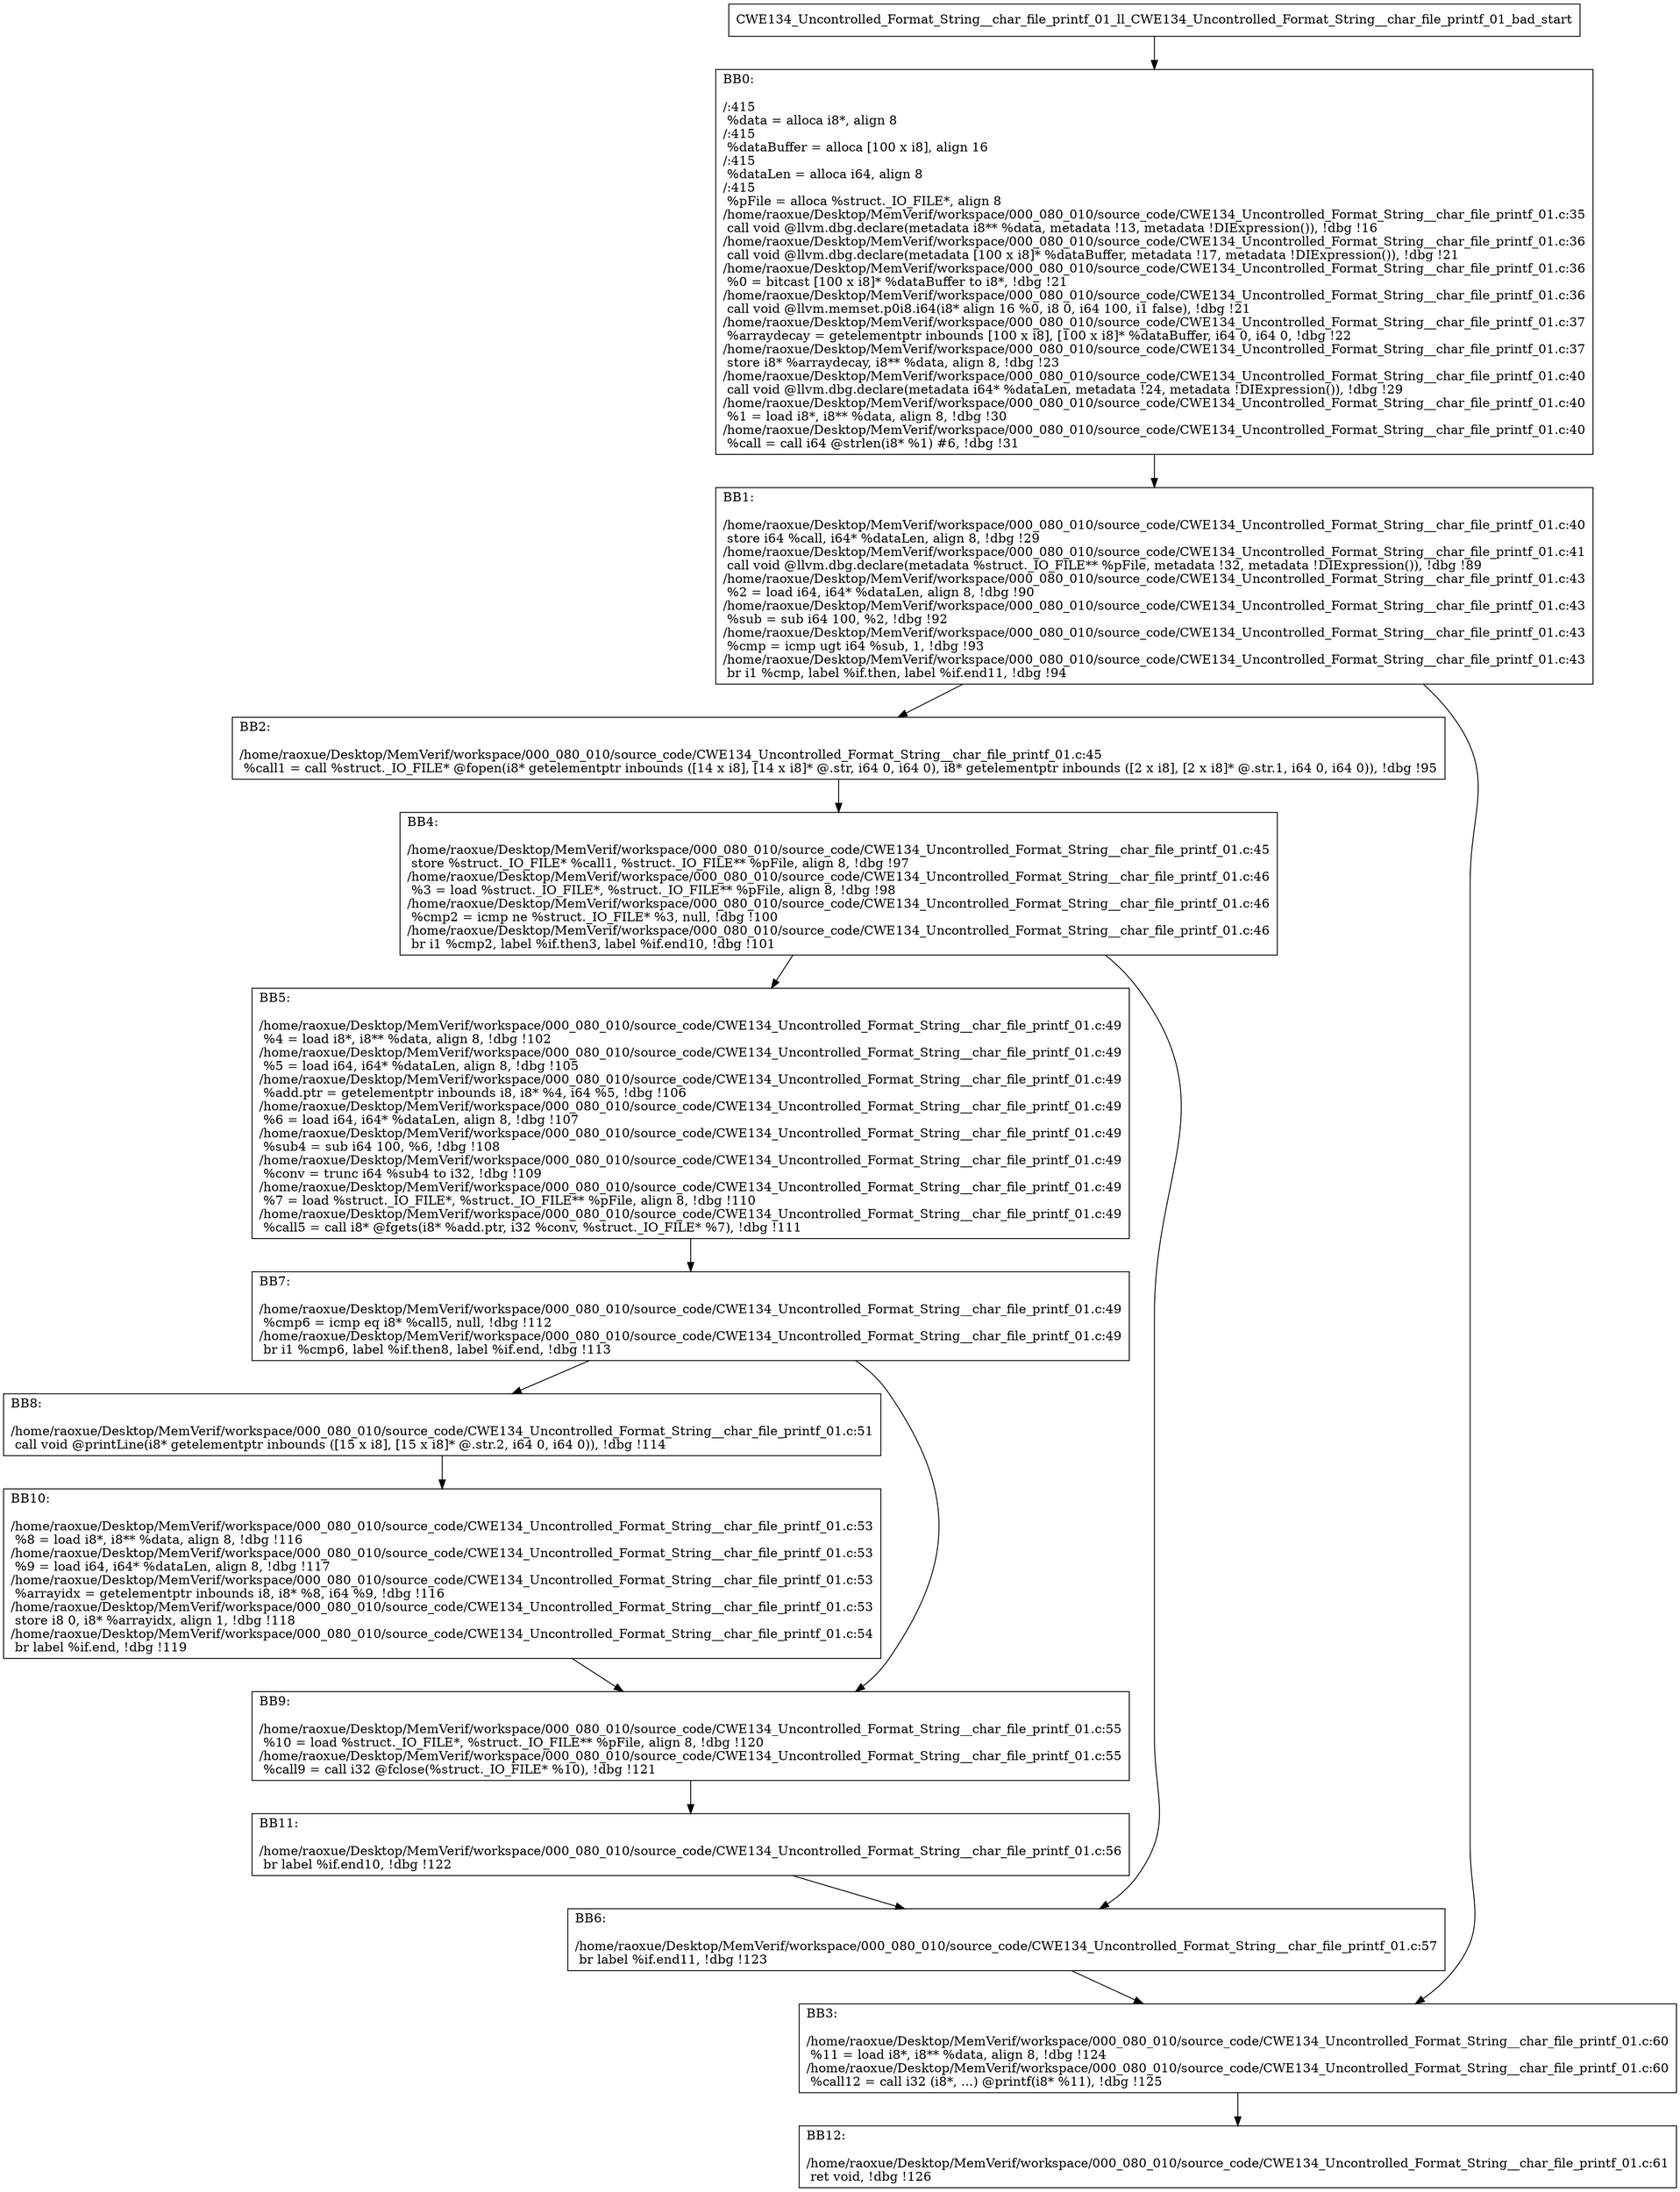 digraph "CFG for'CWE134_Uncontrolled_Format_String__char_file_printf_01_ll_CWE134_Uncontrolled_Format_String__char_file_printf_01_bad' function" {
	BBCWE134_Uncontrolled_Format_String__char_file_printf_01_ll_CWE134_Uncontrolled_Format_String__char_file_printf_01_bad_start[shape=record,label="{CWE134_Uncontrolled_Format_String__char_file_printf_01_ll_CWE134_Uncontrolled_Format_String__char_file_printf_01_bad_start}"];
	BBCWE134_Uncontrolled_Format_String__char_file_printf_01_ll_CWE134_Uncontrolled_Format_String__char_file_printf_01_bad_start-> CWE134_Uncontrolled_Format_String__char_file_printf_01_ll_CWE134_Uncontrolled_Format_String__char_file_printf_01_badBB0;
	CWE134_Uncontrolled_Format_String__char_file_printf_01_ll_CWE134_Uncontrolled_Format_String__char_file_printf_01_badBB0 [shape=record, label="{BB0:\l\l/:415\l
  %data = alloca i8*, align 8\l
/:415\l
  %dataBuffer = alloca [100 x i8], align 16\l
/:415\l
  %dataLen = alloca i64, align 8\l
/:415\l
  %pFile = alloca %struct._IO_FILE*, align 8\l
/home/raoxue/Desktop/MemVerif/workspace/000_080_010/source_code/CWE134_Uncontrolled_Format_String__char_file_printf_01.c:35\l
  call void @llvm.dbg.declare(metadata i8** %data, metadata !13, metadata !DIExpression()), !dbg !16\l
/home/raoxue/Desktop/MemVerif/workspace/000_080_010/source_code/CWE134_Uncontrolled_Format_String__char_file_printf_01.c:36\l
  call void @llvm.dbg.declare(metadata [100 x i8]* %dataBuffer, metadata !17, metadata !DIExpression()), !dbg !21\l
/home/raoxue/Desktop/MemVerif/workspace/000_080_010/source_code/CWE134_Uncontrolled_Format_String__char_file_printf_01.c:36\l
  %0 = bitcast [100 x i8]* %dataBuffer to i8*, !dbg !21\l
/home/raoxue/Desktop/MemVerif/workspace/000_080_010/source_code/CWE134_Uncontrolled_Format_String__char_file_printf_01.c:36\l
  call void @llvm.memset.p0i8.i64(i8* align 16 %0, i8 0, i64 100, i1 false), !dbg !21\l
/home/raoxue/Desktop/MemVerif/workspace/000_080_010/source_code/CWE134_Uncontrolled_Format_String__char_file_printf_01.c:37\l
  %arraydecay = getelementptr inbounds [100 x i8], [100 x i8]* %dataBuffer, i64 0, i64 0, !dbg !22\l
/home/raoxue/Desktop/MemVerif/workspace/000_080_010/source_code/CWE134_Uncontrolled_Format_String__char_file_printf_01.c:37\l
  store i8* %arraydecay, i8** %data, align 8, !dbg !23\l
/home/raoxue/Desktop/MemVerif/workspace/000_080_010/source_code/CWE134_Uncontrolled_Format_String__char_file_printf_01.c:40\l
  call void @llvm.dbg.declare(metadata i64* %dataLen, metadata !24, metadata !DIExpression()), !dbg !29\l
/home/raoxue/Desktop/MemVerif/workspace/000_080_010/source_code/CWE134_Uncontrolled_Format_String__char_file_printf_01.c:40\l
  %1 = load i8*, i8** %data, align 8, !dbg !30\l
/home/raoxue/Desktop/MemVerif/workspace/000_080_010/source_code/CWE134_Uncontrolled_Format_String__char_file_printf_01.c:40\l
  %call = call i64 @strlen(i8* %1) #6, !dbg !31\l
}"];
	CWE134_Uncontrolled_Format_String__char_file_printf_01_ll_CWE134_Uncontrolled_Format_String__char_file_printf_01_badBB0-> CWE134_Uncontrolled_Format_String__char_file_printf_01_ll_CWE134_Uncontrolled_Format_String__char_file_printf_01_badBB1;
	CWE134_Uncontrolled_Format_String__char_file_printf_01_ll_CWE134_Uncontrolled_Format_String__char_file_printf_01_badBB1 [shape=record, label="{BB1:\l\l/home/raoxue/Desktop/MemVerif/workspace/000_080_010/source_code/CWE134_Uncontrolled_Format_String__char_file_printf_01.c:40\l
  store i64 %call, i64* %dataLen, align 8, !dbg !29\l
/home/raoxue/Desktop/MemVerif/workspace/000_080_010/source_code/CWE134_Uncontrolled_Format_String__char_file_printf_01.c:41\l
  call void @llvm.dbg.declare(metadata %struct._IO_FILE** %pFile, metadata !32, metadata !DIExpression()), !dbg !89\l
/home/raoxue/Desktop/MemVerif/workspace/000_080_010/source_code/CWE134_Uncontrolled_Format_String__char_file_printf_01.c:43\l
  %2 = load i64, i64* %dataLen, align 8, !dbg !90\l
/home/raoxue/Desktop/MemVerif/workspace/000_080_010/source_code/CWE134_Uncontrolled_Format_String__char_file_printf_01.c:43\l
  %sub = sub i64 100, %2, !dbg !92\l
/home/raoxue/Desktop/MemVerif/workspace/000_080_010/source_code/CWE134_Uncontrolled_Format_String__char_file_printf_01.c:43\l
  %cmp = icmp ugt i64 %sub, 1, !dbg !93\l
/home/raoxue/Desktop/MemVerif/workspace/000_080_010/source_code/CWE134_Uncontrolled_Format_String__char_file_printf_01.c:43\l
  br i1 %cmp, label %if.then, label %if.end11, !dbg !94\l
}"];
	CWE134_Uncontrolled_Format_String__char_file_printf_01_ll_CWE134_Uncontrolled_Format_String__char_file_printf_01_badBB1-> CWE134_Uncontrolled_Format_String__char_file_printf_01_ll_CWE134_Uncontrolled_Format_String__char_file_printf_01_badBB2;
	CWE134_Uncontrolled_Format_String__char_file_printf_01_ll_CWE134_Uncontrolled_Format_String__char_file_printf_01_badBB1-> CWE134_Uncontrolled_Format_String__char_file_printf_01_ll_CWE134_Uncontrolled_Format_String__char_file_printf_01_badBB3;
	CWE134_Uncontrolled_Format_String__char_file_printf_01_ll_CWE134_Uncontrolled_Format_String__char_file_printf_01_badBB2 [shape=record, label="{BB2:\l\l/home/raoxue/Desktop/MemVerif/workspace/000_080_010/source_code/CWE134_Uncontrolled_Format_String__char_file_printf_01.c:45\l
  %call1 = call %struct._IO_FILE* @fopen(i8* getelementptr inbounds ([14 x i8], [14 x i8]* @.str, i64 0, i64 0), i8* getelementptr inbounds ([2 x i8], [2 x i8]* @.str.1, i64 0, i64 0)), !dbg !95\l
}"];
	CWE134_Uncontrolled_Format_String__char_file_printf_01_ll_CWE134_Uncontrolled_Format_String__char_file_printf_01_badBB2-> CWE134_Uncontrolled_Format_String__char_file_printf_01_ll_CWE134_Uncontrolled_Format_String__char_file_printf_01_badBB4;
	CWE134_Uncontrolled_Format_String__char_file_printf_01_ll_CWE134_Uncontrolled_Format_String__char_file_printf_01_badBB4 [shape=record, label="{BB4:\l\l/home/raoxue/Desktop/MemVerif/workspace/000_080_010/source_code/CWE134_Uncontrolled_Format_String__char_file_printf_01.c:45\l
  store %struct._IO_FILE* %call1, %struct._IO_FILE** %pFile, align 8, !dbg !97\l
/home/raoxue/Desktop/MemVerif/workspace/000_080_010/source_code/CWE134_Uncontrolled_Format_String__char_file_printf_01.c:46\l
  %3 = load %struct._IO_FILE*, %struct._IO_FILE** %pFile, align 8, !dbg !98\l
/home/raoxue/Desktop/MemVerif/workspace/000_080_010/source_code/CWE134_Uncontrolled_Format_String__char_file_printf_01.c:46\l
  %cmp2 = icmp ne %struct._IO_FILE* %3, null, !dbg !100\l
/home/raoxue/Desktop/MemVerif/workspace/000_080_010/source_code/CWE134_Uncontrolled_Format_String__char_file_printf_01.c:46\l
  br i1 %cmp2, label %if.then3, label %if.end10, !dbg !101\l
}"];
	CWE134_Uncontrolled_Format_String__char_file_printf_01_ll_CWE134_Uncontrolled_Format_String__char_file_printf_01_badBB4-> CWE134_Uncontrolled_Format_String__char_file_printf_01_ll_CWE134_Uncontrolled_Format_String__char_file_printf_01_badBB5;
	CWE134_Uncontrolled_Format_String__char_file_printf_01_ll_CWE134_Uncontrolled_Format_String__char_file_printf_01_badBB4-> CWE134_Uncontrolled_Format_String__char_file_printf_01_ll_CWE134_Uncontrolled_Format_String__char_file_printf_01_badBB6;
	CWE134_Uncontrolled_Format_String__char_file_printf_01_ll_CWE134_Uncontrolled_Format_String__char_file_printf_01_badBB5 [shape=record, label="{BB5:\l\l/home/raoxue/Desktop/MemVerif/workspace/000_080_010/source_code/CWE134_Uncontrolled_Format_String__char_file_printf_01.c:49\l
  %4 = load i8*, i8** %data, align 8, !dbg !102\l
/home/raoxue/Desktop/MemVerif/workspace/000_080_010/source_code/CWE134_Uncontrolled_Format_String__char_file_printf_01.c:49\l
  %5 = load i64, i64* %dataLen, align 8, !dbg !105\l
/home/raoxue/Desktop/MemVerif/workspace/000_080_010/source_code/CWE134_Uncontrolled_Format_String__char_file_printf_01.c:49\l
  %add.ptr = getelementptr inbounds i8, i8* %4, i64 %5, !dbg !106\l
/home/raoxue/Desktop/MemVerif/workspace/000_080_010/source_code/CWE134_Uncontrolled_Format_String__char_file_printf_01.c:49\l
  %6 = load i64, i64* %dataLen, align 8, !dbg !107\l
/home/raoxue/Desktop/MemVerif/workspace/000_080_010/source_code/CWE134_Uncontrolled_Format_String__char_file_printf_01.c:49\l
  %sub4 = sub i64 100, %6, !dbg !108\l
/home/raoxue/Desktop/MemVerif/workspace/000_080_010/source_code/CWE134_Uncontrolled_Format_String__char_file_printf_01.c:49\l
  %conv = trunc i64 %sub4 to i32, !dbg !109\l
/home/raoxue/Desktop/MemVerif/workspace/000_080_010/source_code/CWE134_Uncontrolled_Format_String__char_file_printf_01.c:49\l
  %7 = load %struct._IO_FILE*, %struct._IO_FILE** %pFile, align 8, !dbg !110\l
/home/raoxue/Desktop/MemVerif/workspace/000_080_010/source_code/CWE134_Uncontrolled_Format_String__char_file_printf_01.c:49\l
  %call5 = call i8* @fgets(i8* %add.ptr, i32 %conv, %struct._IO_FILE* %7), !dbg !111\l
}"];
	CWE134_Uncontrolled_Format_String__char_file_printf_01_ll_CWE134_Uncontrolled_Format_String__char_file_printf_01_badBB5-> CWE134_Uncontrolled_Format_String__char_file_printf_01_ll_CWE134_Uncontrolled_Format_String__char_file_printf_01_badBB7;
	CWE134_Uncontrolled_Format_String__char_file_printf_01_ll_CWE134_Uncontrolled_Format_String__char_file_printf_01_badBB7 [shape=record, label="{BB7:\l\l/home/raoxue/Desktop/MemVerif/workspace/000_080_010/source_code/CWE134_Uncontrolled_Format_String__char_file_printf_01.c:49\l
  %cmp6 = icmp eq i8* %call5, null, !dbg !112\l
/home/raoxue/Desktop/MemVerif/workspace/000_080_010/source_code/CWE134_Uncontrolled_Format_String__char_file_printf_01.c:49\l
  br i1 %cmp6, label %if.then8, label %if.end, !dbg !113\l
}"];
	CWE134_Uncontrolled_Format_String__char_file_printf_01_ll_CWE134_Uncontrolled_Format_String__char_file_printf_01_badBB7-> CWE134_Uncontrolled_Format_String__char_file_printf_01_ll_CWE134_Uncontrolled_Format_String__char_file_printf_01_badBB8;
	CWE134_Uncontrolled_Format_String__char_file_printf_01_ll_CWE134_Uncontrolled_Format_String__char_file_printf_01_badBB7-> CWE134_Uncontrolled_Format_String__char_file_printf_01_ll_CWE134_Uncontrolled_Format_String__char_file_printf_01_badBB9;
	CWE134_Uncontrolled_Format_String__char_file_printf_01_ll_CWE134_Uncontrolled_Format_String__char_file_printf_01_badBB8 [shape=record, label="{BB8:\l\l/home/raoxue/Desktop/MemVerif/workspace/000_080_010/source_code/CWE134_Uncontrolled_Format_String__char_file_printf_01.c:51\l
  call void @printLine(i8* getelementptr inbounds ([15 x i8], [15 x i8]* @.str.2, i64 0, i64 0)), !dbg !114\l
}"];
	CWE134_Uncontrolled_Format_String__char_file_printf_01_ll_CWE134_Uncontrolled_Format_String__char_file_printf_01_badBB8-> CWE134_Uncontrolled_Format_String__char_file_printf_01_ll_CWE134_Uncontrolled_Format_String__char_file_printf_01_badBB10;
	CWE134_Uncontrolled_Format_String__char_file_printf_01_ll_CWE134_Uncontrolled_Format_String__char_file_printf_01_badBB10 [shape=record, label="{BB10:\l\l/home/raoxue/Desktop/MemVerif/workspace/000_080_010/source_code/CWE134_Uncontrolled_Format_String__char_file_printf_01.c:53\l
  %8 = load i8*, i8** %data, align 8, !dbg !116\l
/home/raoxue/Desktop/MemVerif/workspace/000_080_010/source_code/CWE134_Uncontrolled_Format_String__char_file_printf_01.c:53\l
  %9 = load i64, i64* %dataLen, align 8, !dbg !117\l
/home/raoxue/Desktop/MemVerif/workspace/000_080_010/source_code/CWE134_Uncontrolled_Format_String__char_file_printf_01.c:53\l
  %arrayidx = getelementptr inbounds i8, i8* %8, i64 %9, !dbg !116\l
/home/raoxue/Desktop/MemVerif/workspace/000_080_010/source_code/CWE134_Uncontrolled_Format_String__char_file_printf_01.c:53\l
  store i8 0, i8* %arrayidx, align 1, !dbg !118\l
/home/raoxue/Desktop/MemVerif/workspace/000_080_010/source_code/CWE134_Uncontrolled_Format_String__char_file_printf_01.c:54\l
  br label %if.end, !dbg !119\l
}"];
	CWE134_Uncontrolled_Format_String__char_file_printf_01_ll_CWE134_Uncontrolled_Format_String__char_file_printf_01_badBB10-> CWE134_Uncontrolled_Format_String__char_file_printf_01_ll_CWE134_Uncontrolled_Format_String__char_file_printf_01_badBB9;
	CWE134_Uncontrolled_Format_String__char_file_printf_01_ll_CWE134_Uncontrolled_Format_String__char_file_printf_01_badBB9 [shape=record, label="{BB9:\l\l/home/raoxue/Desktop/MemVerif/workspace/000_080_010/source_code/CWE134_Uncontrolled_Format_String__char_file_printf_01.c:55\l
  %10 = load %struct._IO_FILE*, %struct._IO_FILE** %pFile, align 8, !dbg !120\l
/home/raoxue/Desktop/MemVerif/workspace/000_080_010/source_code/CWE134_Uncontrolled_Format_String__char_file_printf_01.c:55\l
  %call9 = call i32 @fclose(%struct._IO_FILE* %10), !dbg !121\l
}"];
	CWE134_Uncontrolled_Format_String__char_file_printf_01_ll_CWE134_Uncontrolled_Format_String__char_file_printf_01_badBB9-> CWE134_Uncontrolled_Format_String__char_file_printf_01_ll_CWE134_Uncontrolled_Format_String__char_file_printf_01_badBB11;
	CWE134_Uncontrolled_Format_String__char_file_printf_01_ll_CWE134_Uncontrolled_Format_String__char_file_printf_01_badBB11 [shape=record, label="{BB11:\l\l/home/raoxue/Desktop/MemVerif/workspace/000_080_010/source_code/CWE134_Uncontrolled_Format_String__char_file_printf_01.c:56\l
  br label %if.end10, !dbg !122\l
}"];
	CWE134_Uncontrolled_Format_String__char_file_printf_01_ll_CWE134_Uncontrolled_Format_String__char_file_printf_01_badBB11-> CWE134_Uncontrolled_Format_String__char_file_printf_01_ll_CWE134_Uncontrolled_Format_String__char_file_printf_01_badBB6;
	CWE134_Uncontrolled_Format_String__char_file_printf_01_ll_CWE134_Uncontrolled_Format_String__char_file_printf_01_badBB6 [shape=record, label="{BB6:\l\l/home/raoxue/Desktop/MemVerif/workspace/000_080_010/source_code/CWE134_Uncontrolled_Format_String__char_file_printf_01.c:57\l
  br label %if.end11, !dbg !123\l
}"];
	CWE134_Uncontrolled_Format_String__char_file_printf_01_ll_CWE134_Uncontrolled_Format_String__char_file_printf_01_badBB6-> CWE134_Uncontrolled_Format_String__char_file_printf_01_ll_CWE134_Uncontrolled_Format_String__char_file_printf_01_badBB3;
	CWE134_Uncontrolled_Format_String__char_file_printf_01_ll_CWE134_Uncontrolled_Format_String__char_file_printf_01_badBB3 [shape=record, label="{BB3:\l\l/home/raoxue/Desktop/MemVerif/workspace/000_080_010/source_code/CWE134_Uncontrolled_Format_String__char_file_printf_01.c:60\l
  %11 = load i8*, i8** %data, align 8, !dbg !124\l
/home/raoxue/Desktop/MemVerif/workspace/000_080_010/source_code/CWE134_Uncontrolled_Format_String__char_file_printf_01.c:60\l
  %call12 = call i32 (i8*, ...) @printf(i8* %11), !dbg !125\l
}"];
	CWE134_Uncontrolled_Format_String__char_file_printf_01_ll_CWE134_Uncontrolled_Format_String__char_file_printf_01_badBB3-> CWE134_Uncontrolled_Format_String__char_file_printf_01_ll_CWE134_Uncontrolled_Format_String__char_file_printf_01_badBB12;
	CWE134_Uncontrolled_Format_String__char_file_printf_01_ll_CWE134_Uncontrolled_Format_String__char_file_printf_01_badBB12 [shape=record, label="{BB12:\l\l/home/raoxue/Desktop/MemVerif/workspace/000_080_010/source_code/CWE134_Uncontrolled_Format_String__char_file_printf_01.c:61\l
  ret void, !dbg !126\l
}"];
}
